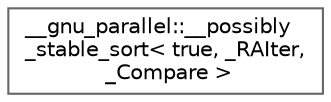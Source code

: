 digraph "Graphical Class Hierarchy"
{
 // LATEX_PDF_SIZE
  bgcolor="transparent";
  edge [fontname=Helvetica,fontsize=10,labelfontname=Helvetica,labelfontsize=10];
  node [fontname=Helvetica,fontsize=10,shape=box,height=0.2,width=0.4];
  rankdir="LR";
  Node0 [id="Node000000",label="__gnu_parallel::__possibly\l_stable_sort\< true, _RAIter,\l _Compare \>",height=0.2,width=0.4,color="grey40", fillcolor="white", style="filled",URL="$struct____gnu__parallel_1_1____possibly__stable__sort_3_01true_00_01___r_a_iter_00_01___compare_01_4.html",tooltip=" "];
}
